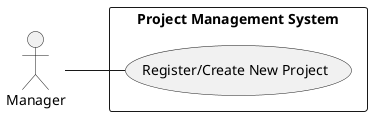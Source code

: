 @startuml
left to right direction

"Manager"

rectangle "Project Management System"{
"Manager" -- (Register/Create New Project)
}

@enduml